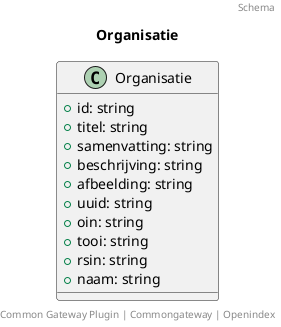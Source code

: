 @startuml
title: Organisatie
footer: Common Gateway Plugin | Commongateway | Openindex 
header: Schema

class Organisatie {
  + id: string
  + titel: string
  + samenvatting: string
  + beschrijving: string
  + afbeelding: string
  + uuid: string
  + oin: string
  + tooi: string
  + rsin: string
  + naam: string
}
@enduml

